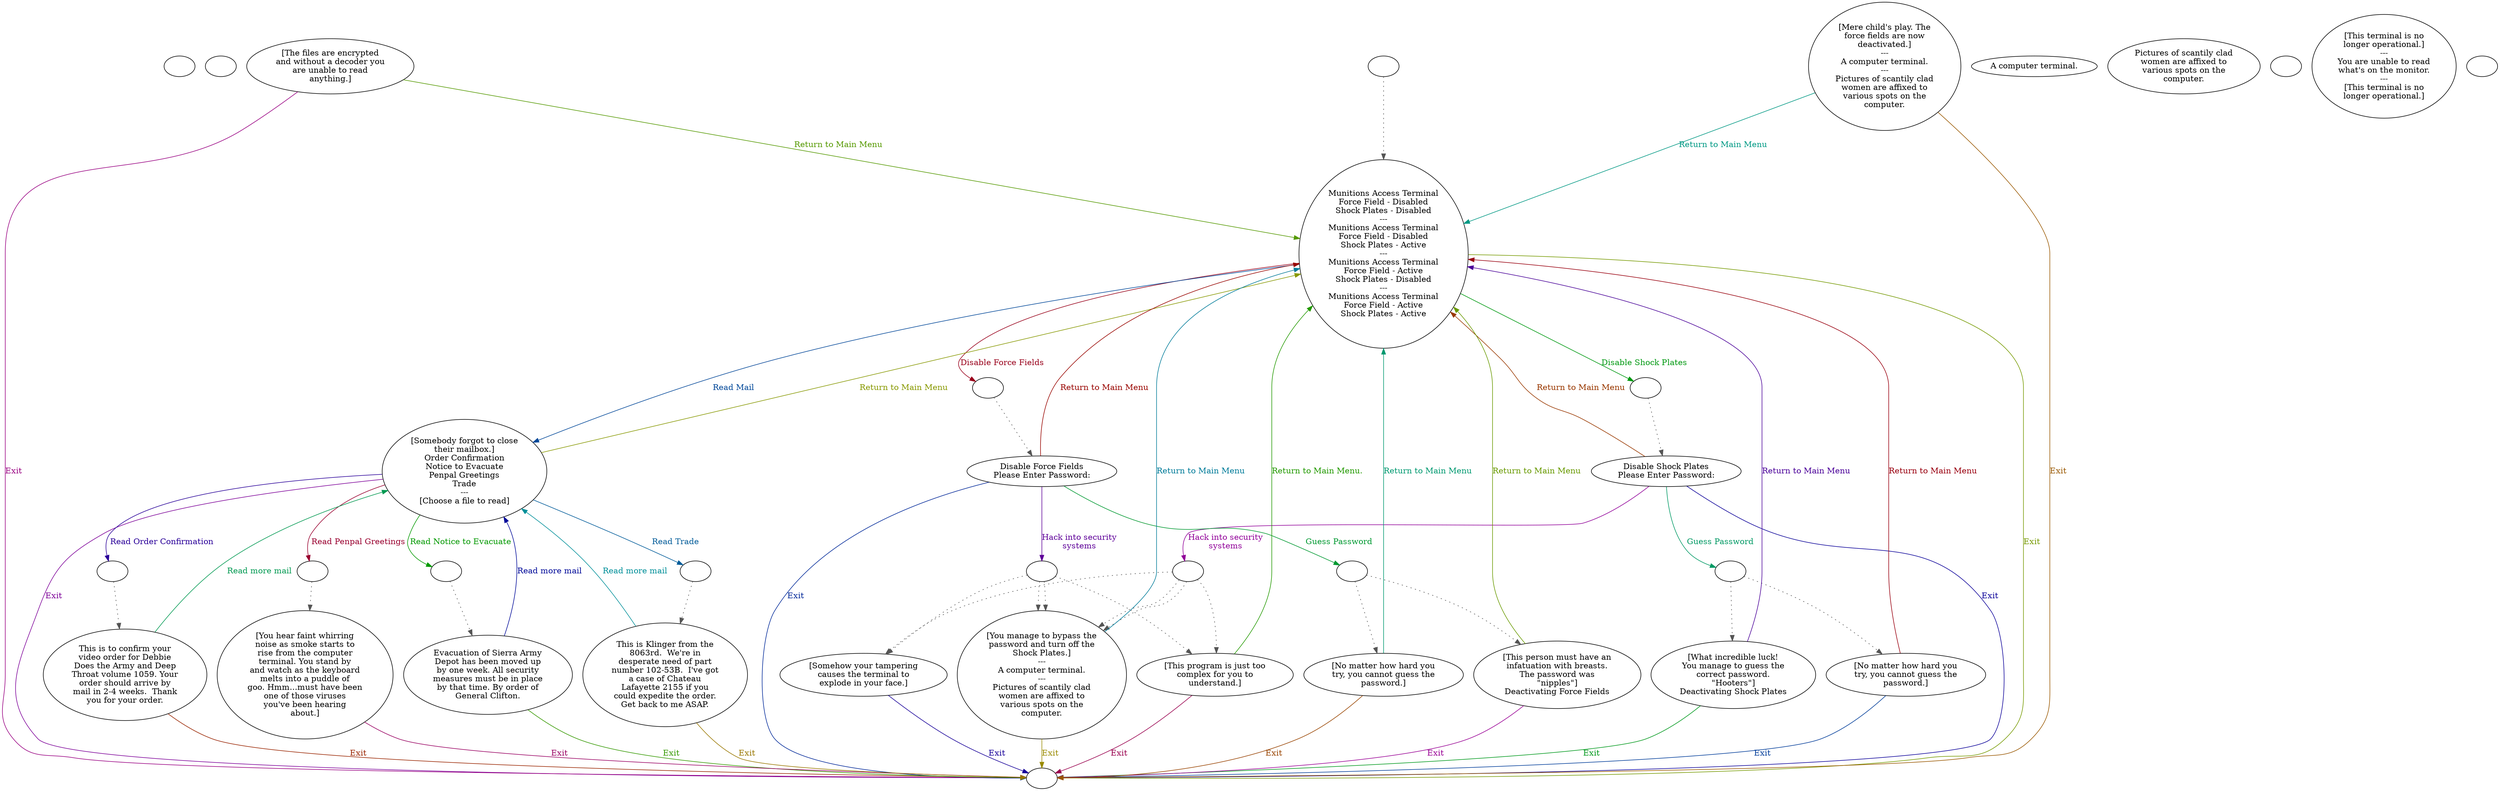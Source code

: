 digraph wsterm2b {
  "checkPartyMembersNearDoor" [style=filled       fillcolor="#FFFFFF"       color="#000000"]
  "checkPartyMembersNearDoor" [label=""]
  "start" [style=filled       fillcolor="#FFFFFF"       color="#000000"]
  "start" [label=""]
  "talk_p_proc" [style=filled       fillcolor="#FFFFFF"       color="#000000"]
  "talk_p_proc" -> "Node001" [style=dotted color="#555555"]
  "talk_p_proc" [label=""]
  "look_at_p_proc" [style=filled       fillcolor="#FFFFFF"       color="#000000"]
  "look_at_p_proc" [label="A computer terminal."]
  "description_p_proc" [style=filled       fillcolor="#FFFFFF"       color="#000000"]
  "description_p_proc" [label="Pictures of scantily clad\nwomen are affixed to\nvarious spots on the\ncomputer."]
  "use_skill_on_p_proc" [style=filled       fillcolor="#FFFFFF"       color="#000000"]
  "use_skill_on_p_proc" [label=""]
  "use_p_proc" [style=filled       fillcolor="#FFFFFF"       color="#000000"]
  "use_p_proc" [label="[This terminal is no\nlonger operational.]\n---\nYou are unable to read\nwhat's on the monitor.\n---\n[This terminal is no\nlonger operational.]"]
  "damage_p_proc" [style=filled       fillcolor="#FFFFFF"       color="#000000"]
  "damage_p_proc" [label=""]
  "Node999" [style=filled       fillcolor="#FFFFFF"       color="#000000"]
  "Node999" [label=""]
  "Node001" [style=filled       fillcolor="#FFFFFF"       color="#000000"]
  "Node001" [label="Munitions Access Terminal\nForce Field - Disabled\nShock Plates - Disabled\n---\nMunitions Access Terminal\nForce Field - Disabled\nShock Plates - Active\n---\nMunitions Access Terminal\nForce Field - Active\nShock Plates - Disabled\n---\nMunitions Access Terminal\nForce Field - Active\nShock Plates - Active"]
  "Node001" -> "Node001a" [label="Disable Shock Plates" color="#009911" fontcolor="#009911"]
  "Node001" -> "Node001b" [label="Disable Force Fields" color="#99001B" fontcolor="#99001B"]
  "Node001" -> "Node016" [label="Read Mail" color="#004899" fontcolor="#004899"]
  "Node001" -> "Node999" [label="Exit" color="#759900" fontcolor="#759900"]
  "Node001a" [style=filled       fillcolor="#FFFFFF"       color="#000000"]
  "Node001a" -> "Node010" [style=dotted color="#555555"]
  "Node001a" [label=""]
  "Node001b" [style=filled       fillcolor="#FFFFFF"       color="#000000"]
  "Node001b" -> "Node013" [style=dotted color="#555555"]
  "Node001b" [label=""]
  "Node010" [style=filled       fillcolor="#FFFFFF"       color="#000000"]
  "Node010" [label="Disable Shock Plates\nPlease Enter Password:"]
  "Node010" -> "Node010a" [label="Hack into security\nsystems" color="#910099" fontcolor="#910099"]
  "Node010" -> "Node010b" [label="Guess Password" color="#009964" fontcolor="#009964"]
  "Node010" -> "Node001" [label="Return to Main Menu" color="#993800" fontcolor="#993800"]
  "Node010" -> "Node999" [label="Exit" color="#0B0099" fontcolor="#0B0099"]
  "Node010a" [style=filled       fillcolor="#FFFFFF"       color="#000000"]
  "Node010a" -> "Node012" [style=dotted color="#555555"]
  "Node010a" -> "Node012" [style=dotted color="#555555"]
  "Node010a" -> "Node025" [style=dotted color="#555555"]
  "Node010a" -> "Node011" [style=dotted color="#555555"]
  "Node010a" [label=""]
  "Node010b" [style=filled       fillcolor="#FFFFFF"       color="#000000"]
  "Node010b" -> "Node021" [style=dotted color="#555555"]
  "Node010b" -> "Node022" [style=dotted color="#555555"]
  "Node010b" [label=""]
  "Node011" [style=filled       fillcolor="#FFFFFF"       color="#000000"]
  "Node011" [label="[This program is just too\ncomplex for you to\nunderstand.]"]
  "Node011" -> "Node001" [label="Return to Main Menu." color="#229900" fontcolor="#229900"]
  "Node011" -> "Node999" [label="Exit" color="#99004E" fontcolor="#99004E"]
  "Node012" [style=filled       fillcolor="#FFFFFF"       color="#000000"]
  "Node012" [label="[You manage to bypass the\npassword and turn off the\nShock Plates.]\n---\nA computer terminal.\n---\nPictures of scantily clad\nwomen are affixed to\nvarious spots on the\ncomputer."]
  "Node012" -> "Node001" [label="Return to Main Menu" color="#007B99" fontcolor="#007B99"]
  "Node012" -> "Node999" [label="Exit" color="#998A00" fontcolor="#998A00"]
  "Node013" [style=filled       fillcolor="#FFFFFF"       color="#000000"]
  "Node013" [label="Disable Force Fields\nPlease Enter Password:"]
  "Node013" -> "Node013a" [label="Hack into security\nsystems" color="#5E0099" fontcolor="#5E0099"]
  "Node013" -> "Node013b" [label="Guess Password" color="#009931" fontcolor="#009931"]
  "Node013" -> "Node001" [label="Return to Main Menu" color="#990400" fontcolor="#990400"]
  "Node013" -> "Node999" [label="Exit" color="#002899" fontcolor="#002899"]
  "Node013a" [style=filled       fillcolor="#FFFFFF"       color="#000000"]
  "Node013a" -> "Node012" [style=dotted color="#555555"]
  "Node013a" -> "Node012" [style=dotted color="#555555"]
  "Node013a" -> "Node025" [style=dotted color="#555555"]
  "Node013a" -> "Node011" [style=dotted color="#555555"]
  "Node013a" [label=""]
  "Node013b" [style=filled       fillcolor="#FFFFFF"       color="#000000"]
  "Node013b" -> "Node023" [style=dotted color="#555555"]
  "Node013b" -> "Node024" [style=dotted color="#555555"]
  "Node013b" [label=""]
  "Node014" [style=filled       fillcolor="#FFFFFF"       color="#000000"]
  "Node014" [label="[The files are encrypted\nand without a decoder you\nare unable to read\nanything.]"]
  "Node014" -> "Node001" [label="Return to Main Menu" color="#559900" fontcolor="#559900"]
  "Node014" -> "Node999" [label="Exit" color="#990082" fontcolor="#990082"]
  "Node015" [style=filled       fillcolor="#FFFFFF"       color="#000000"]
  "Node015" [label="[Mere child's play. The\nforce fields are now\ndeactivated.]\n---\nA computer terminal.\n---\nPictures of scantily clad\nwomen are affixed to\nvarious spots on the\ncomputer."]
  "Node015" -> "Node001" [label="Return to Main Menu" color="#009984" fontcolor="#009984"]
  "Node015" -> "Node999" [label="Exit" color="#995700" fontcolor="#995700"]
  "Node016" [style=filled       fillcolor="#FFFFFF"       color="#000000"]
  "Node016" [label="[Somebody forgot to close\ntheir mailbox.]\nOrder Confirmation\nNotice to Evacuate\nPenpal Greetings\nTrade\n---\n[Choose a file to read]"]
  "Node016" -> "Node016a" [label="Read Order Confirmation" color="#2A0099" fontcolor="#2A0099"]
  "Node016" -> "Node016b" [label="Read Notice to Evacuate" color="#029900" fontcolor="#029900"]
  "Node016" -> "Node016c" [label="Read Penpal Greetings" color="#99002F" fontcolor="#99002F"]
  "Node016" -> "Node016d" [label="Read Trade" color="#005B99" fontcolor="#005B99"]
  "Node016" -> "Node001" [label="Return to Main Menu" color="#889900" fontcolor="#889900"]
  "Node016" -> "Node999" [label="Exit" color="#7D0099" fontcolor="#7D0099"]
  "Node016a" [style=filled       fillcolor="#FFFFFF"       color="#000000"]
  "Node016a" -> "Node017" [style=dotted color="#555555"]
  "Node016a" [label=""]
  "Node016b" [style=filled       fillcolor="#FFFFFF"       color="#000000"]
  "Node016b" -> "Node018" [style=dotted color="#555555"]
  "Node016b" [label=""]
  "Node016c" [style=filled       fillcolor="#FFFFFF"       color="#000000"]
  "Node016c" -> "Node019" [style=dotted color="#555555"]
  "Node016c" [label=""]
  "Node016d" [style=filled       fillcolor="#FFFFFF"       color="#000000"]
  "Node016d" -> "Node020" [style=dotted color="#555555"]
  "Node016d" [label=""]
  "Node017" [style=filled       fillcolor="#FFFFFF"       color="#000000"]
  "Node017" [label="This is to confirm your\nvideo order for Debbie\nDoes the Army and Deep\nThroat volume 1059. Your\norder should arrive by\nmail in 2-4 weeks.  Thank\nyou for your order."]
  "Node017" -> "Node016" [label="Read more mail" color="#009951" fontcolor="#009951"]
  "Node017" -> "Node999" [label="Exit" color="#992400" fontcolor="#992400"]
  "Node018" [style=filled       fillcolor="#FFFFFF"       color="#000000"]
  "Node018" [label="Evacuation of Sierra Army\nDepot has been moved up\nby one week. All security\nmeasures must be in place\nby that time. By order of\nGeneral Clifton."]
  "Node018" -> "Node016" [label="Read more mail" color="#000999" fontcolor="#000999"]
  "Node018" -> "Node999" [label="Exit" color="#359900" fontcolor="#359900"]
  "Node019" [style=filled       fillcolor="#FFFFFF"       color="#000000"]
  "Node019" [label="[You hear faint whirring\nnoise as smoke starts to\nrise from the computer\nterminal. You stand by\nand watch as the keyboard\nmelts into a puddle of\ngoo. Hmm...must have been\none of those viruses\nyou've been hearing\nabout.]"]
  "Node019" -> "Node999" [label="Exit" color="#990062" fontcolor="#990062"]
  "Node020" [style=filled       fillcolor="#FFFFFF"       color="#000000"]
  "Node020" [label="This is Klinger from the\n8063rd.  We're in\ndesperate need of part\nnumber 102-53B.  I've got\na case of Chateau\nLafayette 2155 if you\ncould expedite the order.\nGet back to me ASAP."]
  "Node020" -> "Node016" [label="Read more mail" color="#008F99" fontcolor="#008F99"]
  "Node020" -> "Node999" [label="Exit" color="#997700" fontcolor="#997700"]
  "Node021" [style=filled       fillcolor="#FFFFFF"       color="#000000"]
  "Node021" [label="[What incredible luck!\nYou manage to guess the\ncorrect password.\n\"Hooters\"]\nDeactivating Shock Plates"]
  "Node021" -> "Node001" [label="Return to Main Menu" color="#4A0099" fontcolor="#4A0099"]
  "Node021" -> "Node999" [label="Exit" color="#00991D" fontcolor="#00991D"]
  "Node022" [style=filled       fillcolor="#FFFFFF"       color="#000000"]
  "Node022" [label="[No matter how hard you\ntry, you cannot guess the\npassword.]"]
  "Node022" -> "Node001" [label="Return to Main Menu" color="#99000F" fontcolor="#99000F"]
  "Node022" -> "Node999" [label="Exit" color="#003C99" fontcolor="#003C99"]
  "Node023" [style=filled       fillcolor="#FFFFFF"       color="#000000"]
  "Node023" [label="[This person must have an\ninfatuation with breasts.\nThe password was\n\"nipples\"]\nDeactivating Force Fields"]
  "Node023" -> "Node001" [label="Return to Main Menu" color="#689900" fontcolor="#689900"]
  "Node023" -> "Node999" [label="Exit" color="#990095" fontcolor="#990095"]
  "Node024" [style=filled       fillcolor="#FFFFFF"       color="#000000"]
  "Node024" [label="[No matter how hard you\ntry, you cannot guess the\npassword.]"]
  "Node024" -> "Node001" [label="Return to Main Menu" color="#009970" fontcolor="#009970"]
  "Node024" -> "Node999" [label="Exit" color="#994400" fontcolor="#994400"]
  "Node025" [style=filled       fillcolor="#FFFFFF"       color="#000000"]
  "Node025" [label="[Somehow your tampering\ncauses the terminal to\nexplode in your face.]"]
  "Node025" -> "Node999" [label="Exit" color="#170099" fontcolor="#170099"]
}